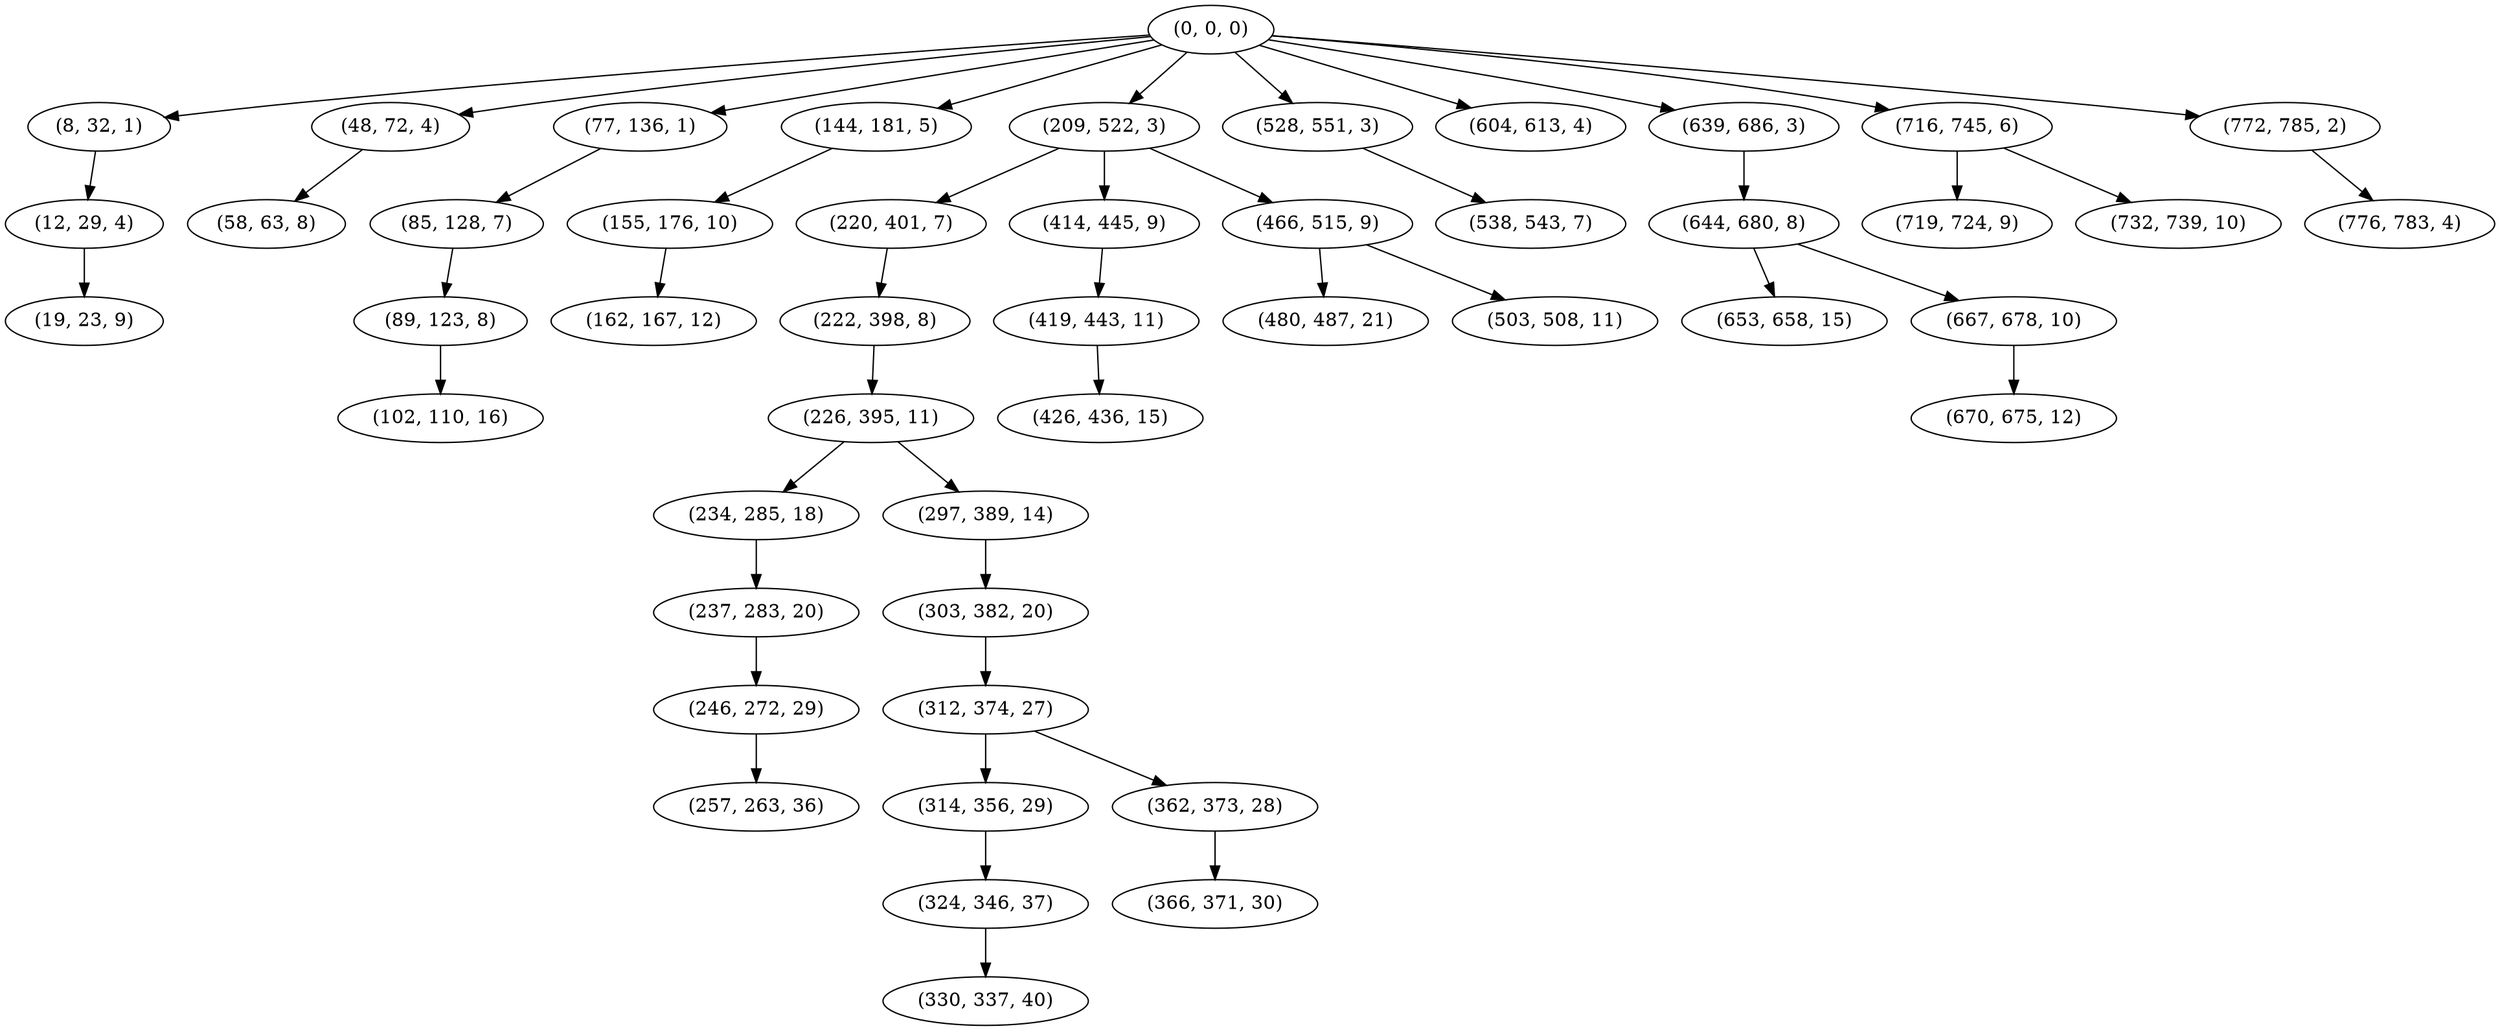 digraph tree {
    "(0, 0, 0)";
    "(8, 32, 1)";
    "(12, 29, 4)";
    "(19, 23, 9)";
    "(48, 72, 4)";
    "(58, 63, 8)";
    "(77, 136, 1)";
    "(85, 128, 7)";
    "(89, 123, 8)";
    "(102, 110, 16)";
    "(144, 181, 5)";
    "(155, 176, 10)";
    "(162, 167, 12)";
    "(209, 522, 3)";
    "(220, 401, 7)";
    "(222, 398, 8)";
    "(226, 395, 11)";
    "(234, 285, 18)";
    "(237, 283, 20)";
    "(246, 272, 29)";
    "(257, 263, 36)";
    "(297, 389, 14)";
    "(303, 382, 20)";
    "(312, 374, 27)";
    "(314, 356, 29)";
    "(324, 346, 37)";
    "(330, 337, 40)";
    "(362, 373, 28)";
    "(366, 371, 30)";
    "(414, 445, 9)";
    "(419, 443, 11)";
    "(426, 436, 15)";
    "(466, 515, 9)";
    "(480, 487, 21)";
    "(503, 508, 11)";
    "(528, 551, 3)";
    "(538, 543, 7)";
    "(604, 613, 4)";
    "(639, 686, 3)";
    "(644, 680, 8)";
    "(653, 658, 15)";
    "(667, 678, 10)";
    "(670, 675, 12)";
    "(716, 745, 6)";
    "(719, 724, 9)";
    "(732, 739, 10)";
    "(772, 785, 2)";
    "(776, 783, 4)";
    "(0, 0, 0)" -> "(8, 32, 1)";
    "(0, 0, 0)" -> "(48, 72, 4)";
    "(0, 0, 0)" -> "(77, 136, 1)";
    "(0, 0, 0)" -> "(144, 181, 5)";
    "(0, 0, 0)" -> "(209, 522, 3)";
    "(0, 0, 0)" -> "(528, 551, 3)";
    "(0, 0, 0)" -> "(604, 613, 4)";
    "(0, 0, 0)" -> "(639, 686, 3)";
    "(0, 0, 0)" -> "(716, 745, 6)";
    "(0, 0, 0)" -> "(772, 785, 2)";
    "(8, 32, 1)" -> "(12, 29, 4)";
    "(12, 29, 4)" -> "(19, 23, 9)";
    "(48, 72, 4)" -> "(58, 63, 8)";
    "(77, 136, 1)" -> "(85, 128, 7)";
    "(85, 128, 7)" -> "(89, 123, 8)";
    "(89, 123, 8)" -> "(102, 110, 16)";
    "(144, 181, 5)" -> "(155, 176, 10)";
    "(155, 176, 10)" -> "(162, 167, 12)";
    "(209, 522, 3)" -> "(220, 401, 7)";
    "(209, 522, 3)" -> "(414, 445, 9)";
    "(209, 522, 3)" -> "(466, 515, 9)";
    "(220, 401, 7)" -> "(222, 398, 8)";
    "(222, 398, 8)" -> "(226, 395, 11)";
    "(226, 395, 11)" -> "(234, 285, 18)";
    "(226, 395, 11)" -> "(297, 389, 14)";
    "(234, 285, 18)" -> "(237, 283, 20)";
    "(237, 283, 20)" -> "(246, 272, 29)";
    "(246, 272, 29)" -> "(257, 263, 36)";
    "(297, 389, 14)" -> "(303, 382, 20)";
    "(303, 382, 20)" -> "(312, 374, 27)";
    "(312, 374, 27)" -> "(314, 356, 29)";
    "(312, 374, 27)" -> "(362, 373, 28)";
    "(314, 356, 29)" -> "(324, 346, 37)";
    "(324, 346, 37)" -> "(330, 337, 40)";
    "(362, 373, 28)" -> "(366, 371, 30)";
    "(414, 445, 9)" -> "(419, 443, 11)";
    "(419, 443, 11)" -> "(426, 436, 15)";
    "(466, 515, 9)" -> "(480, 487, 21)";
    "(466, 515, 9)" -> "(503, 508, 11)";
    "(528, 551, 3)" -> "(538, 543, 7)";
    "(639, 686, 3)" -> "(644, 680, 8)";
    "(644, 680, 8)" -> "(653, 658, 15)";
    "(644, 680, 8)" -> "(667, 678, 10)";
    "(667, 678, 10)" -> "(670, 675, 12)";
    "(716, 745, 6)" -> "(719, 724, 9)";
    "(716, 745, 6)" -> "(732, 739, 10)";
    "(772, 785, 2)" -> "(776, 783, 4)";
}
